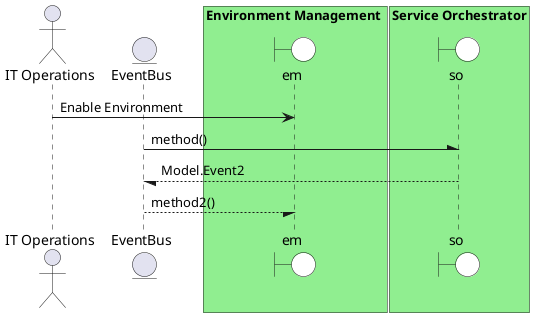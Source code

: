 @startuml

actor "IT Operations"


entity EventBus

box Environment Management #lightgreen
    boundary em #white
end box



"IT Operations" -> em: Enable Environment



box "Service Orchestrator" #lightgreen
    boundary so #white
end box
EventBus -\ so: method()
so --/ EventBus: Model.Event2

EventBus --/ em : method2()
@enduml
